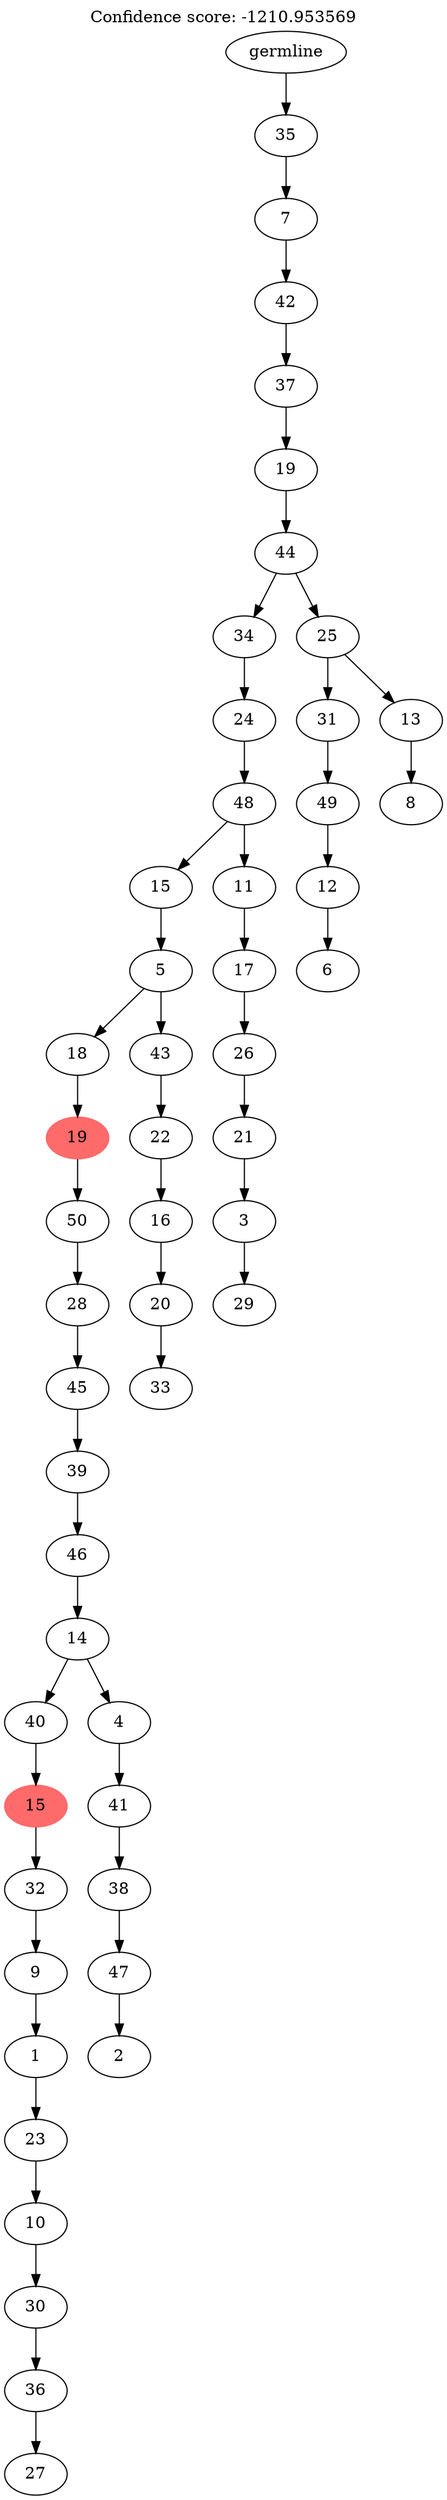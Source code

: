 digraph g {
	"51" -> "52";
	"52" [label="27"];
	"50" -> "51";
	"51" [label="36"];
	"49" -> "50";
	"50" [label="30"];
	"48" -> "49";
	"49" [label="10"];
	"47" -> "48";
	"48" [label="23"];
	"46" -> "47";
	"47" [label="1"];
	"45" -> "46";
	"46" [label="9"];
	"44" -> "45";
	"45" [label="32"];
	"43" -> "44";
	"44" [color=indianred1, style=filled, label="15"];
	"41" -> "42";
	"42" [label="2"];
	"40" -> "41";
	"41" [label="47"];
	"39" -> "40";
	"40" [label="38"];
	"38" -> "39";
	"39" [label="41"];
	"37" -> "38";
	"38" [label="4"];
	"37" -> "43";
	"43" [label="40"];
	"36" -> "37";
	"37" [label="14"];
	"35" -> "36";
	"36" [label="46"];
	"34" -> "35";
	"35" [label="39"];
	"33" -> "34";
	"34" [label="45"];
	"32" -> "33";
	"33" [label="28"];
	"31" -> "32";
	"32" [label="50"];
	"30" -> "31";
	"31" [color=indianred1, style=filled, label="19"];
	"28" -> "29";
	"29" [label="33"];
	"27" -> "28";
	"28" [label="20"];
	"26" -> "27";
	"27" [label="16"];
	"25" -> "26";
	"26" [label="22"];
	"24" -> "25";
	"25" [label="43"];
	"24" -> "30";
	"30" [label="18"];
	"23" -> "24";
	"24" [label="5"];
	"21" -> "22";
	"22" [label="29"];
	"20" -> "21";
	"21" [label="3"];
	"19" -> "20";
	"20" [label="21"];
	"18" -> "19";
	"19" [label="26"];
	"17" -> "18";
	"18" [label="17"];
	"16" -> "17";
	"17" [label="11"];
	"16" -> "23";
	"23" [label="15"];
	"15" -> "16";
	"16" [label="48"];
	"14" -> "15";
	"15" [label="24"];
	"12" -> "13";
	"13" [label="6"];
	"11" -> "12";
	"12" [label="12"];
	"10" -> "11";
	"11" [label="49"];
	"8" -> "9";
	"9" [label="8"];
	"7" -> "8";
	"8" [label="13"];
	"7" -> "10";
	"10" [label="31"];
	"6" -> "7";
	"7" [label="25"];
	"6" -> "14";
	"14" [label="34"];
	"5" -> "6";
	"6" [label="44"];
	"4" -> "5";
	"5" [label="19"];
	"3" -> "4";
	"4" [label="37"];
	"2" -> "3";
	"3" [label="42"];
	"1" -> "2";
	"2" [label="7"];
	"0" -> "1";
	"1" [label="35"];
	"0" [label="germline"];
	labelloc="t";
	label="Confidence score: -1210.953569";
}
